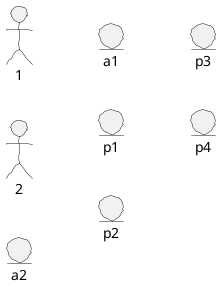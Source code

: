 @startuml

skinparam handwritten true

left to right direction


actor 1
actor 2

entity a2
entity a1

entity p1
entity p2
entity p3
entity p4

@enduml